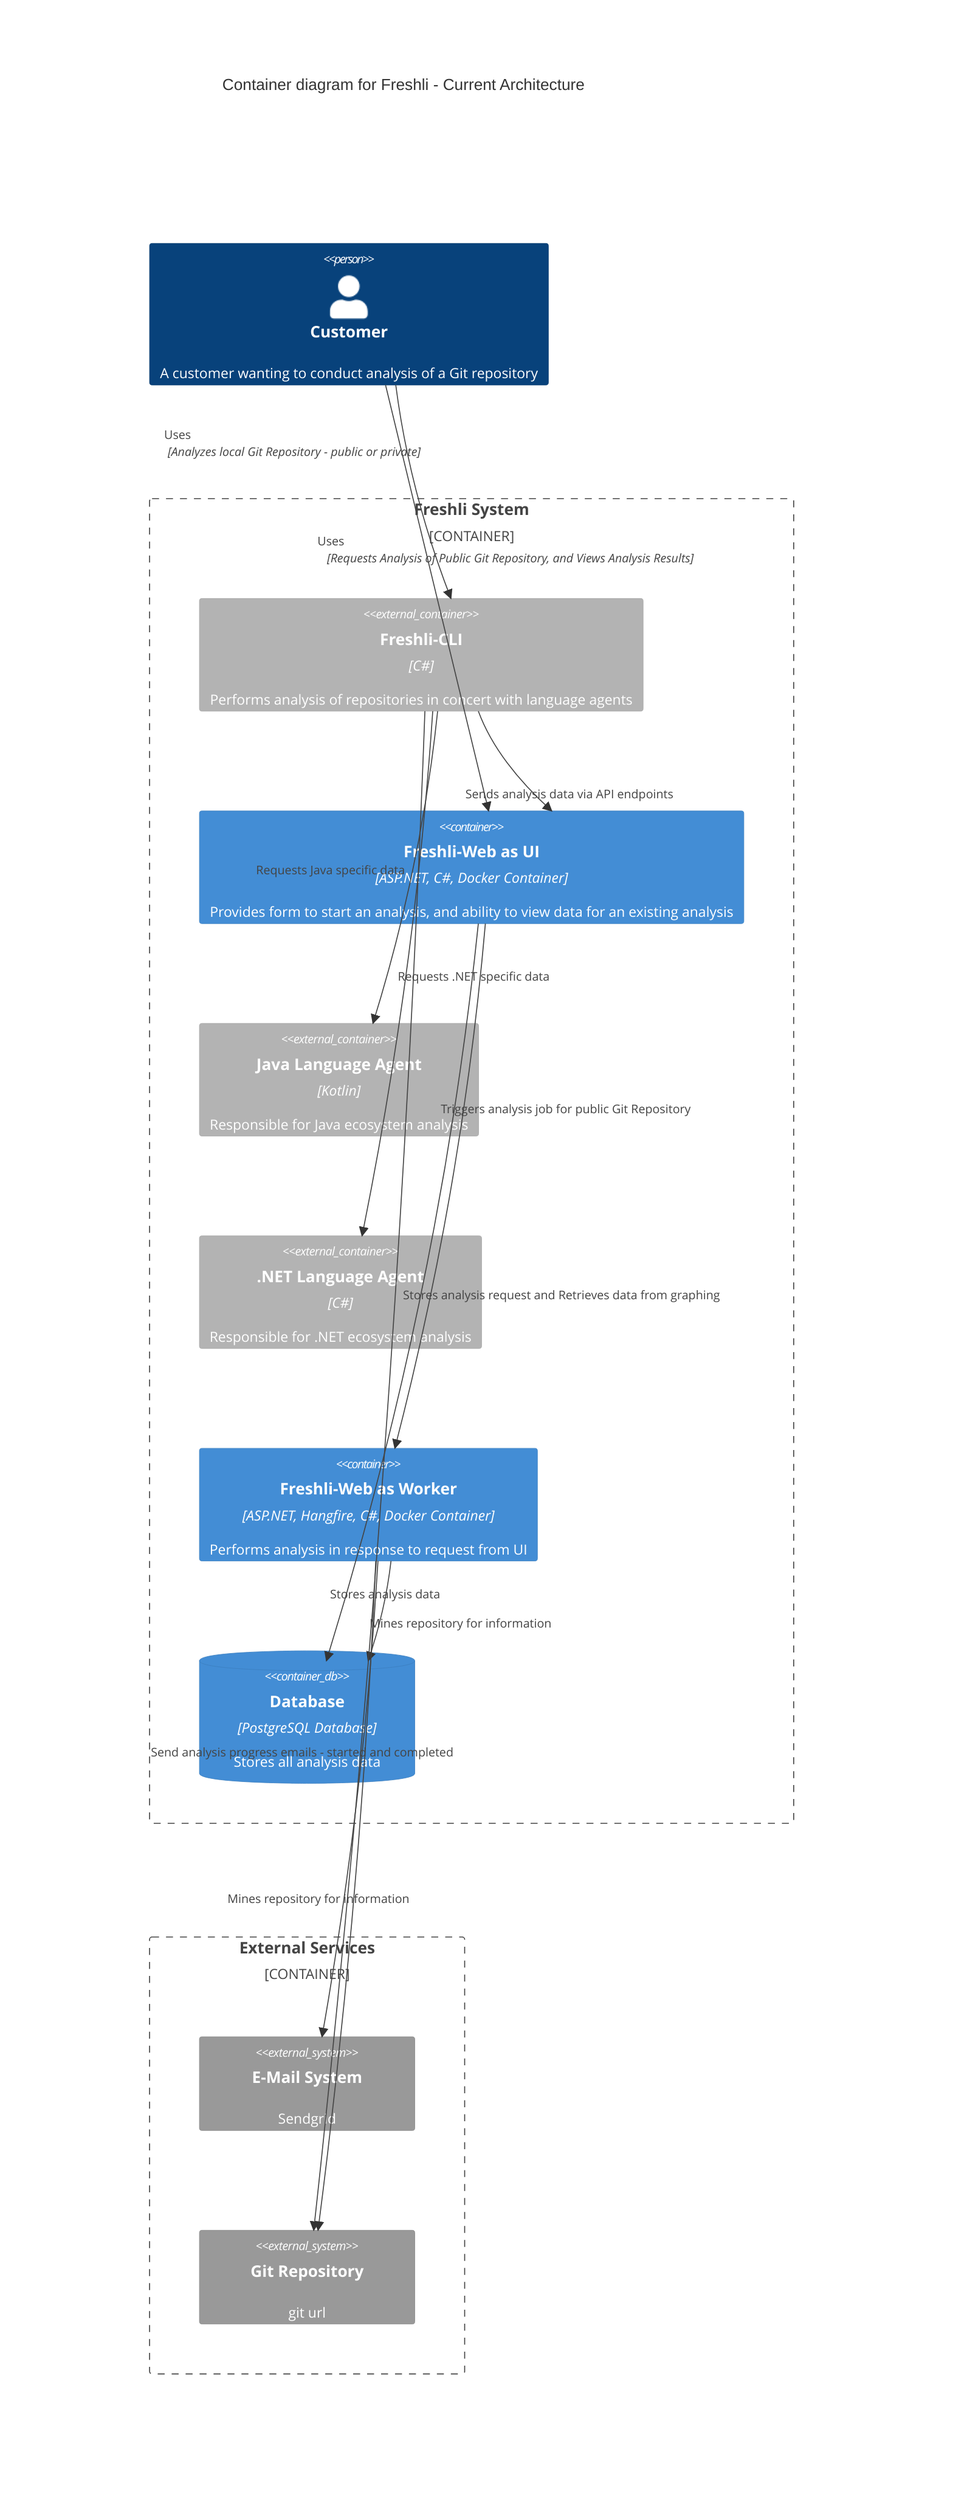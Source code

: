 C4Container
    UpdateLayoutConfig($c4ShapeInRow="2", $c4BoundaryInRow="1")

    title Container diagram for Freshli - Current Architecture

    Person(customer, Customer, "A customer wanting to conduct analysis of a Git repository")

    Container_Boundary(c1, "Freshli System") {
        Container_Ext(cli, "Freshli-CLI", "C#", "Performs analysis of repositories in concert with language agents")
        Container(web, "Freshli-Web as UI", "ASP.NET, C#, Docker Container", "Provides form to start an analysis, and ability to view data for an existing analysis")
        Container_Ext(java_agent_cli, "Java Language Agent", "Kotlin", "Responsible for Java ecosystem analysis")
        Container_Ext(dotnet_agent_cli, ".NET Language Agent", "C#", "Responsible for .NET ecosystem analysis")
        Container(worker, "Freshli-Web as Worker", "ASP.NET, Hangfire, C#, Docker Container", "Performs analysis in response to request from UI")
        ContainerDb(database, "Database", "PostgreSQL Database", "Stores all analysis data")
    }

    Container_Boundary(c2, "External Services") {
        System_Ext(email, "E-Mail System", "Sendgrid")
        System_Ext(git, "Git Repository", "git url")
    }

    Rel(customer, web, "Uses", "Requests Analysis of Public Git Repository, and Views Analysis Results")
    UpdateRelStyle(customer, web, $offsetX="-120", $offsetY="-60")
    Rel(customer, cli, "Uses", "Analyzes local Git Repository - public or private")
    UpdateRelStyle(customer, cli, $offsetX="-260", $offsetY="-60")
    
    Rel(web, worker, "Triggers analysis job for public Git Repository")
    UpdateRelStyle(web, worker, $offsetY="-80")
    Rel(web, database, "Stores analysis request and Retrieves data from graphing")

    Rel(worker, email, "Send analysis progress emails - started and completed")
    UpdateRelStyle(worker, email, $offsetX="-200", $offsetY="-50")
    Rel(worker, database, "Stores analysis data")
    UpdateRelStyle(worker, database, $offsetX="-50", $offsetY="-20")
    Rel(worker, git, "Mines repository for information")
    UpdateRelStyle(worker, git, $offsetX="-120")
    
    Rel_Down(cli, git, "Mines repository for information")
    UpdateRelStyle(cli, git, $offsetY="150")
    Rel_Down(cli, java_agent_cli, "Requests Java specific data")
    UpdateRelStyle(cli, java_agent_cli, $offsetX="-150")
    Rel_Down(cli, dotnet_agent_cli, "Requests .NET specific data")
    Rel_Down(cli, web, "Sends analysis data via API endpoints")
    UpdateRelStyle(cli, web, $offsetX="-50", $offsetY="30")